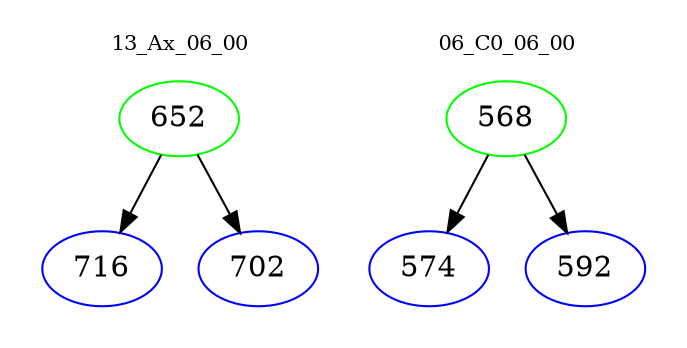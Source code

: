 digraph{
subgraph cluster_0 {
color = white
label = "13_Ax_06_00";
fontsize=10;
T0_652 [label="652", color="green"]
T0_652 -> T0_716 [color="black"]
T0_716 [label="716", color="blue"]
T0_652 -> T0_702 [color="black"]
T0_702 [label="702", color="blue"]
}
subgraph cluster_1 {
color = white
label = "06_C0_06_00";
fontsize=10;
T1_568 [label="568", color="green"]
T1_568 -> T1_574 [color="black"]
T1_574 [label="574", color="blue"]
T1_568 -> T1_592 [color="black"]
T1_592 [label="592", color="blue"]
}
}
